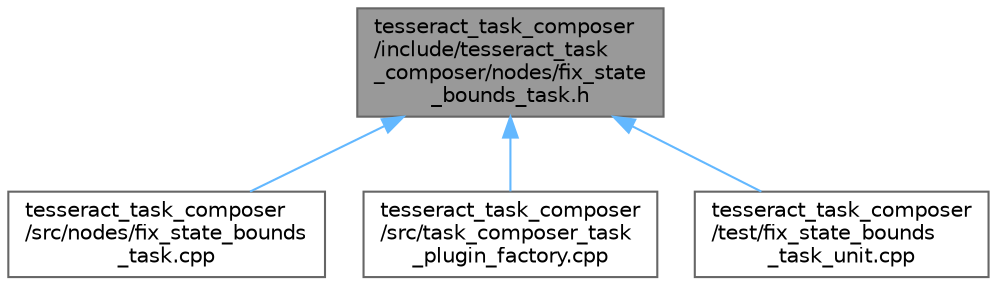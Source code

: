 digraph "tesseract_task_composer/include/tesseract_task_composer/nodes/fix_state_bounds_task.h"
{
 // LATEX_PDF_SIZE
  bgcolor="transparent";
  edge [fontname=Helvetica,fontsize=10,labelfontname=Helvetica,labelfontsize=10];
  node [fontname=Helvetica,fontsize=10,shape=box,height=0.2,width=0.4];
  Node1 [label="tesseract_task_composer\l/include/tesseract_task\l_composer/nodes/fix_state\l_bounds_task.h",height=0.2,width=0.4,color="gray40", fillcolor="grey60", style="filled", fontcolor="black",tooltip="Task that pushes plan instructions back within joint limits."];
  Node1 -> Node2 [dir="back",color="steelblue1",style="solid"];
  Node2 [label="tesseract_task_composer\l/src/nodes/fix_state_bounds\l_task.cpp",height=0.2,width=0.4,color="grey40", fillcolor="white", style="filled",URL="$dc/db6/fix__state__bounds__task_8cpp.html",tooltip="Task that changes the plan instructions to make push them back within joint limits."];
  Node1 -> Node3 [dir="back",color="steelblue1",style="solid"];
  Node3 [label="tesseract_task_composer\l/src/task_composer_task\l_plugin_factory.cpp",height=0.2,width=0.4,color="grey40", fillcolor="white", style="filled",URL="$dc/de0/task__composer__task__plugin__factory_8cpp.html",tooltip="A task in the pipeline."];
  Node1 -> Node4 [dir="back",color="steelblue1",style="solid"];
  Node4 [label="tesseract_task_composer\l/test/fix_state_bounds\l_task_unit.cpp",height=0.2,width=0.4,color="grey40", fillcolor="white", style="filled",URL="$d1/d6c/fix__state__bounds__task__unit_8cpp.html",tooltip=" "];
}

